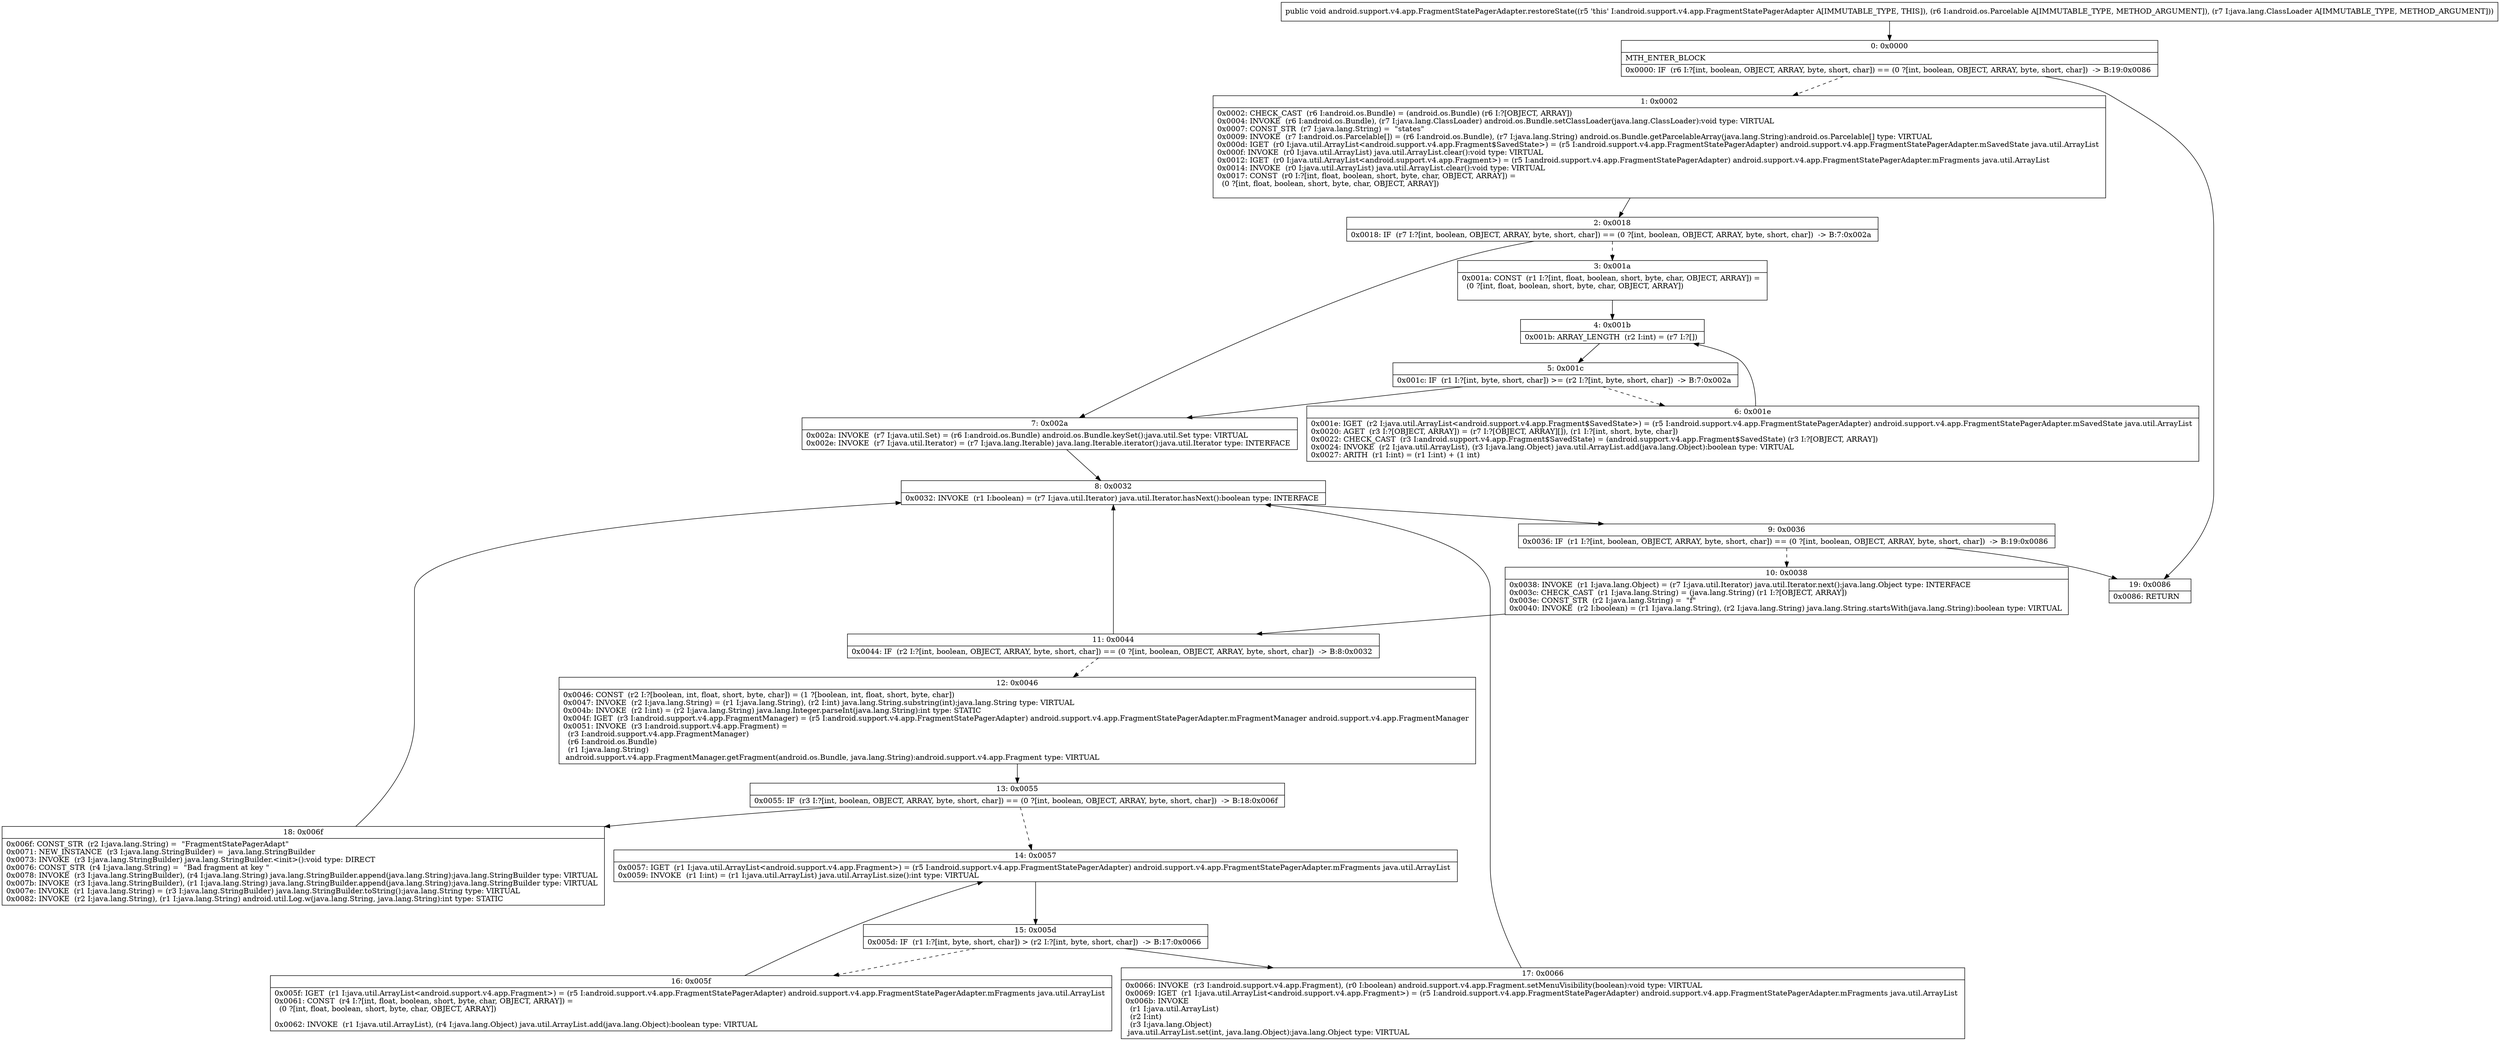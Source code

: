 digraph "CFG forandroid.support.v4.app.FragmentStatePagerAdapter.restoreState(Landroid\/os\/Parcelable;Ljava\/lang\/ClassLoader;)V" {
Node_0 [shape=record,label="{0\:\ 0x0000|MTH_ENTER_BLOCK\l|0x0000: IF  (r6 I:?[int, boolean, OBJECT, ARRAY, byte, short, char]) == (0 ?[int, boolean, OBJECT, ARRAY, byte, short, char])  \-\> B:19:0x0086 \l}"];
Node_1 [shape=record,label="{1\:\ 0x0002|0x0002: CHECK_CAST  (r6 I:android.os.Bundle) = (android.os.Bundle) (r6 I:?[OBJECT, ARRAY]) \l0x0004: INVOKE  (r6 I:android.os.Bundle), (r7 I:java.lang.ClassLoader) android.os.Bundle.setClassLoader(java.lang.ClassLoader):void type: VIRTUAL \l0x0007: CONST_STR  (r7 I:java.lang.String) =  \"states\" \l0x0009: INVOKE  (r7 I:android.os.Parcelable[]) = (r6 I:android.os.Bundle), (r7 I:java.lang.String) android.os.Bundle.getParcelableArray(java.lang.String):android.os.Parcelable[] type: VIRTUAL \l0x000d: IGET  (r0 I:java.util.ArrayList\<android.support.v4.app.Fragment$SavedState\>) = (r5 I:android.support.v4.app.FragmentStatePagerAdapter) android.support.v4.app.FragmentStatePagerAdapter.mSavedState java.util.ArrayList \l0x000f: INVOKE  (r0 I:java.util.ArrayList) java.util.ArrayList.clear():void type: VIRTUAL \l0x0012: IGET  (r0 I:java.util.ArrayList\<android.support.v4.app.Fragment\>) = (r5 I:android.support.v4.app.FragmentStatePagerAdapter) android.support.v4.app.FragmentStatePagerAdapter.mFragments java.util.ArrayList \l0x0014: INVOKE  (r0 I:java.util.ArrayList) java.util.ArrayList.clear():void type: VIRTUAL \l0x0017: CONST  (r0 I:?[int, float, boolean, short, byte, char, OBJECT, ARRAY]) = \l  (0 ?[int, float, boolean, short, byte, char, OBJECT, ARRAY])\l \l}"];
Node_2 [shape=record,label="{2\:\ 0x0018|0x0018: IF  (r7 I:?[int, boolean, OBJECT, ARRAY, byte, short, char]) == (0 ?[int, boolean, OBJECT, ARRAY, byte, short, char])  \-\> B:7:0x002a \l}"];
Node_3 [shape=record,label="{3\:\ 0x001a|0x001a: CONST  (r1 I:?[int, float, boolean, short, byte, char, OBJECT, ARRAY]) = \l  (0 ?[int, float, boolean, short, byte, char, OBJECT, ARRAY])\l \l}"];
Node_4 [shape=record,label="{4\:\ 0x001b|0x001b: ARRAY_LENGTH  (r2 I:int) = (r7 I:?[]) \l}"];
Node_5 [shape=record,label="{5\:\ 0x001c|0x001c: IF  (r1 I:?[int, byte, short, char]) \>= (r2 I:?[int, byte, short, char])  \-\> B:7:0x002a \l}"];
Node_6 [shape=record,label="{6\:\ 0x001e|0x001e: IGET  (r2 I:java.util.ArrayList\<android.support.v4.app.Fragment$SavedState\>) = (r5 I:android.support.v4.app.FragmentStatePagerAdapter) android.support.v4.app.FragmentStatePagerAdapter.mSavedState java.util.ArrayList \l0x0020: AGET  (r3 I:?[OBJECT, ARRAY]) = (r7 I:?[OBJECT, ARRAY][]), (r1 I:?[int, short, byte, char]) \l0x0022: CHECK_CAST  (r3 I:android.support.v4.app.Fragment$SavedState) = (android.support.v4.app.Fragment$SavedState) (r3 I:?[OBJECT, ARRAY]) \l0x0024: INVOKE  (r2 I:java.util.ArrayList), (r3 I:java.lang.Object) java.util.ArrayList.add(java.lang.Object):boolean type: VIRTUAL \l0x0027: ARITH  (r1 I:int) = (r1 I:int) + (1 int) \l}"];
Node_7 [shape=record,label="{7\:\ 0x002a|0x002a: INVOKE  (r7 I:java.util.Set) = (r6 I:android.os.Bundle) android.os.Bundle.keySet():java.util.Set type: VIRTUAL \l0x002e: INVOKE  (r7 I:java.util.Iterator) = (r7 I:java.lang.Iterable) java.lang.Iterable.iterator():java.util.Iterator type: INTERFACE \l}"];
Node_8 [shape=record,label="{8\:\ 0x0032|0x0032: INVOKE  (r1 I:boolean) = (r7 I:java.util.Iterator) java.util.Iterator.hasNext():boolean type: INTERFACE \l}"];
Node_9 [shape=record,label="{9\:\ 0x0036|0x0036: IF  (r1 I:?[int, boolean, OBJECT, ARRAY, byte, short, char]) == (0 ?[int, boolean, OBJECT, ARRAY, byte, short, char])  \-\> B:19:0x0086 \l}"];
Node_10 [shape=record,label="{10\:\ 0x0038|0x0038: INVOKE  (r1 I:java.lang.Object) = (r7 I:java.util.Iterator) java.util.Iterator.next():java.lang.Object type: INTERFACE \l0x003c: CHECK_CAST  (r1 I:java.lang.String) = (java.lang.String) (r1 I:?[OBJECT, ARRAY]) \l0x003e: CONST_STR  (r2 I:java.lang.String) =  \"f\" \l0x0040: INVOKE  (r2 I:boolean) = (r1 I:java.lang.String), (r2 I:java.lang.String) java.lang.String.startsWith(java.lang.String):boolean type: VIRTUAL \l}"];
Node_11 [shape=record,label="{11\:\ 0x0044|0x0044: IF  (r2 I:?[int, boolean, OBJECT, ARRAY, byte, short, char]) == (0 ?[int, boolean, OBJECT, ARRAY, byte, short, char])  \-\> B:8:0x0032 \l}"];
Node_12 [shape=record,label="{12\:\ 0x0046|0x0046: CONST  (r2 I:?[boolean, int, float, short, byte, char]) = (1 ?[boolean, int, float, short, byte, char]) \l0x0047: INVOKE  (r2 I:java.lang.String) = (r1 I:java.lang.String), (r2 I:int) java.lang.String.substring(int):java.lang.String type: VIRTUAL \l0x004b: INVOKE  (r2 I:int) = (r2 I:java.lang.String) java.lang.Integer.parseInt(java.lang.String):int type: STATIC \l0x004f: IGET  (r3 I:android.support.v4.app.FragmentManager) = (r5 I:android.support.v4.app.FragmentStatePagerAdapter) android.support.v4.app.FragmentStatePagerAdapter.mFragmentManager android.support.v4.app.FragmentManager \l0x0051: INVOKE  (r3 I:android.support.v4.app.Fragment) = \l  (r3 I:android.support.v4.app.FragmentManager)\l  (r6 I:android.os.Bundle)\l  (r1 I:java.lang.String)\l android.support.v4.app.FragmentManager.getFragment(android.os.Bundle, java.lang.String):android.support.v4.app.Fragment type: VIRTUAL \l}"];
Node_13 [shape=record,label="{13\:\ 0x0055|0x0055: IF  (r3 I:?[int, boolean, OBJECT, ARRAY, byte, short, char]) == (0 ?[int, boolean, OBJECT, ARRAY, byte, short, char])  \-\> B:18:0x006f \l}"];
Node_14 [shape=record,label="{14\:\ 0x0057|0x0057: IGET  (r1 I:java.util.ArrayList\<android.support.v4.app.Fragment\>) = (r5 I:android.support.v4.app.FragmentStatePagerAdapter) android.support.v4.app.FragmentStatePagerAdapter.mFragments java.util.ArrayList \l0x0059: INVOKE  (r1 I:int) = (r1 I:java.util.ArrayList) java.util.ArrayList.size():int type: VIRTUAL \l}"];
Node_15 [shape=record,label="{15\:\ 0x005d|0x005d: IF  (r1 I:?[int, byte, short, char]) \> (r2 I:?[int, byte, short, char])  \-\> B:17:0x0066 \l}"];
Node_16 [shape=record,label="{16\:\ 0x005f|0x005f: IGET  (r1 I:java.util.ArrayList\<android.support.v4.app.Fragment\>) = (r5 I:android.support.v4.app.FragmentStatePagerAdapter) android.support.v4.app.FragmentStatePagerAdapter.mFragments java.util.ArrayList \l0x0061: CONST  (r4 I:?[int, float, boolean, short, byte, char, OBJECT, ARRAY]) = \l  (0 ?[int, float, boolean, short, byte, char, OBJECT, ARRAY])\l \l0x0062: INVOKE  (r1 I:java.util.ArrayList), (r4 I:java.lang.Object) java.util.ArrayList.add(java.lang.Object):boolean type: VIRTUAL \l}"];
Node_17 [shape=record,label="{17\:\ 0x0066|0x0066: INVOKE  (r3 I:android.support.v4.app.Fragment), (r0 I:boolean) android.support.v4.app.Fragment.setMenuVisibility(boolean):void type: VIRTUAL \l0x0069: IGET  (r1 I:java.util.ArrayList\<android.support.v4.app.Fragment\>) = (r5 I:android.support.v4.app.FragmentStatePagerAdapter) android.support.v4.app.FragmentStatePagerAdapter.mFragments java.util.ArrayList \l0x006b: INVOKE  \l  (r1 I:java.util.ArrayList)\l  (r2 I:int)\l  (r3 I:java.lang.Object)\l java.util.ArrayList.set(int, java.lang.Object):java.lang.Object type: VIRTUAL \l}"];
Node_18 [shape=record,label="{18\:\ 0x006f|0x006f: CONST_STR  (r2 I:java.lang.String) =  \"FragmentStatePagerAdapt\" \l0x0071: NEW_INSTANCE  (r3 I:java.lang.StringBuilder) =  java.lang.StringBuilder \l0x0073: INVOKE  (r3 I:java.lang.StringBuilder) java.lang.StringBuilder.\<init\>():void type: DIRECT \l0x0076: CONST_STR  (r4 I:java.lang.String) =  \"Bad fragment at key \" \l0x0078: INVOKE  (r3 I:java.lang.StringBuilder), (r4 I:java.lang.String) java.lang.StringBuilder.append(java.lang.String):java.lang.StringBuilder type: VIRTUAL \l0x007b: INVOKE  (r3 I:java.lang.StringBuilder), (r1 I:java.lang.String) java.lang.StringBuilder.append(java.lang.String):java.lang.StringBuilder type: VIRTUAL \l0x007e: INVOKE  (r1 I:java.lang.String) = (r3 I:java.lang.StringBuilder) java.lang.StringBuilder.toString():java.lang.String type: VIRTUAL \l0x0082: INVOKE  (r2 I:java.lang.String), (r1 I:java.lang.String) android.util.Log.w(java.lang.String, java.lang.String):int type: STATIC \l}"];
Node_19 [shape=record,label="{19\:\ 0x0086|0x0086: RETURN   \l}"];
MethodNode[shape=record,label="{public void android.support.v4.app.FragmentStatePagerAdapter.restoreState((r5 'this' I:android.support.v4.app.FragmentStatePagerAdapter A[IMMUTABLE_TYPE, THIS]), (r6 I:android.os.Parcelable A[IMMUTABLE_TYPE, METHOD_ARGUMENT]), (r7 I:java.lang.ClassLoader A[IMMUTABLE_TYPE, METHOD_ARGUMENT])) }"];
MethodNode -> Node_0;
Node_0 -> Node_1[style=dashed];
Node_0 -> Node_19;
Node_1 -> Node_2;
Node_2 -> Node_3[style=dashed];
Node_2 -> Node_7;
Node_3 -> Node_4;
Node_4 -> Node_5;
Node_5 -> Node_6[style=dashed];
Node_5 -> Node_7;
Node_6 -> Node_4;
Node_7 -> Node_8;
Node_8 -> Node_9;
Node_9 -> Node_10[style=dashed];
Node_9 -> Node_19;
Node_10 -> Node_11;
Node_11 -> Node_8;
Node_11 -> Node_12[style=dashed];
Node_12 -> Node_13;
Node_13 -> Node_14[style=dashed];
Node_13 -> Node_18;
Node_14 -> Node_15;
Node_15 -> Node_16[style=dashed];
Node_15 -> Node_17;
Node_16 -> Node_14;
Node_17 -> Node_8;
Node_18 -> Node_8;
}


